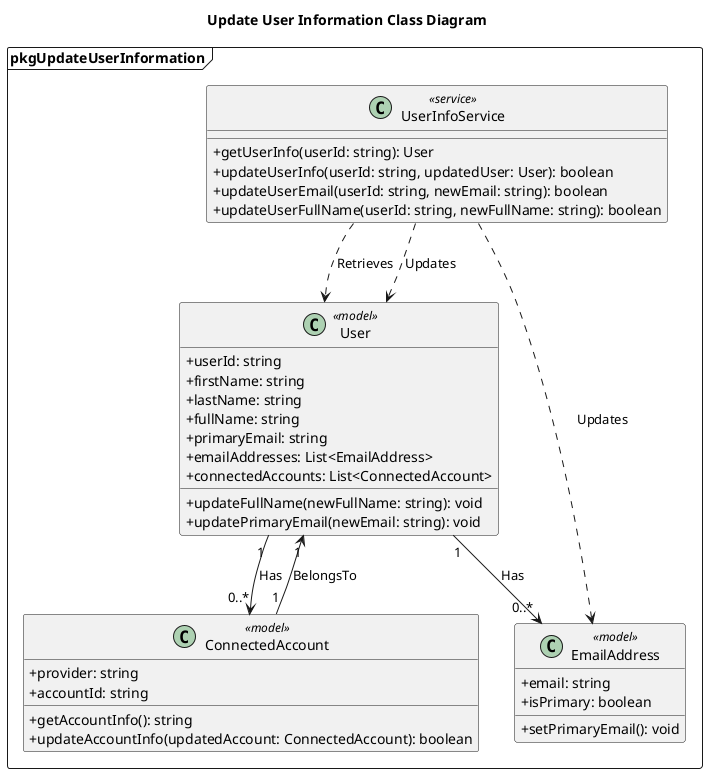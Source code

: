 @startuml UpdateUserInformation
Title Update User Information Class Diagram
skinparam classAttributeIconSize 0
package pkgUpdateUserInformation <<Frame>>{
    ' Lớp đại diện cho người dùng
    class User <<model>> {
      + userId: string
      + firstName: string
      + lastName: string
      + fullName: string
      + primaryEmail: string
      + emailAddresses: List<EmailAddress>
      + connectedAccounts: List<ConnectedAccount>
      + updateFullName(newFullName: string): void
      + updatePrimaryEmail(newEmail: string): void
    }

    ' Lớp đại diện cho địa chỉ email
    class EmailAddress <<model>> {
      + email: string
      + isPrimary: boolean
      + setPrimaryEmail(): void
    }

    ' Lớp đại diện cho tài khoản kết nối
    class ConnectedAccount <<model>> {
      + provider: string
      + accountId: string
      + getAccountInfo(): string
      + updateAccountInfo(updatedAccount: ConnectedAccount): boolean
    }

    ' Lớp dịch vụ xử lý thông tin người dùng
    class UserInfoService <<service>> {
      + getUserInfo(userId: string): User
      + updateUserInfo(userId: string, updatedUser: User): boolean
      + updateUserEmail(userId: string, newEmail: string): boolean
      + updateUserFullName(userId: string, newFullName: string): boolean
    }

    ' Quan hệ giữa các lớp
    UserInfoService  ..> User : Retrieves
    UserInfoService  ..> EmailAddress : Updates
    UserInfoService  ..> User : Updates
    User "1" --> "0..*" EmailAddress : Has
    User "1" --> "0..*" ConnectedAccount : Has
    ConnectedAccount "1" --> "1" User : BelongsTo
}
@enduml
